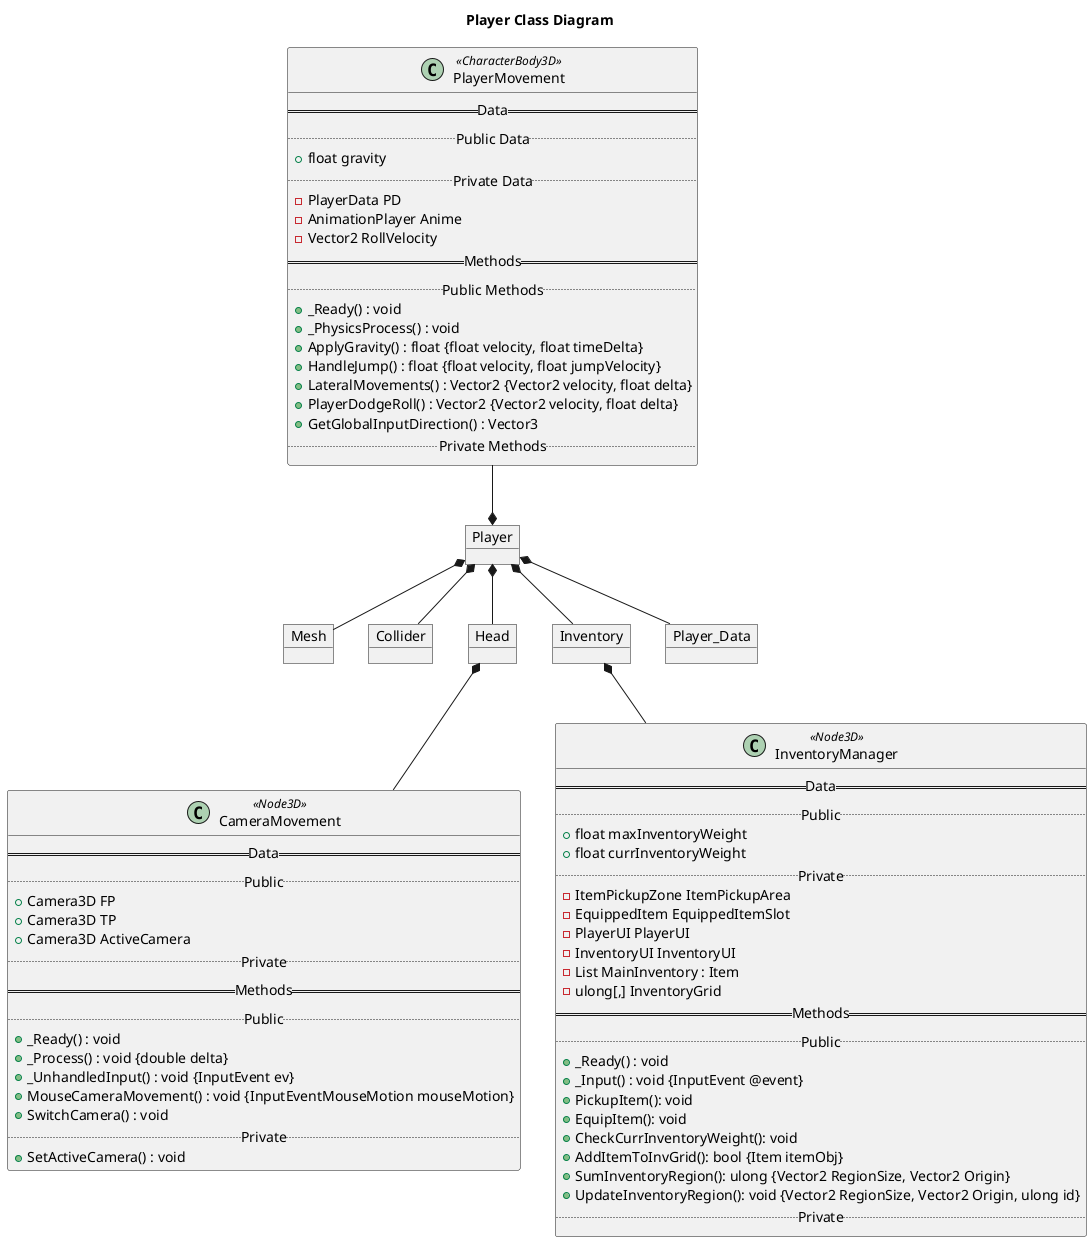 @startuml Player

title Player Class Diagram

object Player
object Mesh
object Collider
object Head
object Inventory
object Player_Data

class PlayerMovement <<CharacterBody3D>>{
    == Data ==
    .. Public Data ..
    +float gravity
    .. Private Data ..
    -PlayerData PD
    -AnimationPlayer Anime
    -Vector2 RollVelocity
    == Methods ==
    .. Public Methods ..
    +_Ready() : void
    +_PhysicsProcess() : void 
    +ApplyGravity() : float {float velocity, float timeDelta}
    +HandleJump() : float {float velocity, float jumpVelocity}
    +LateralMovements() : Vector2 {Vector2 velocity, float delta}
    +PlayerDodgeRoll() : Vector2 {Vector2 velocity, float delta}
    +GetGlobalInputDirection() : Vector3
    .. Private Methods ..
}

class CameraMovement <<Node3D>>{
    == Data ==
    .. Public ..
    +Camera3D FP
    +Camera3D TP
    +Camera3D ActiveCamera
    .. Private ..
    == Methods ==
    .. Public ..
    +_Ready() : void
    +_Process() : void {double delta}
    +_UnhandledInput() : void {InputEvent ev}
    +MouseCameraMovement() : void {InputEventMouseMotion mouseMotion}
    +SwitchCamera() : void
    .. Private ..
    +SetActiveCamera() : void
}

class InventoryManager <<Node3D>>{
    == Data ==
    .. Public ..
    +float maxInventoryWeight
    +float currInventoryWeight
    .. Private ..
    -ItemPickupZone ItemPickupArea
    -EquippedItem EquippedItemSlot
    -PlayerUI PlayerUI
    -InventoryUI InventoryUI
    -List MainInventory : Item
    -ulong[,] InventoryGrid
    == Methods ==
    .. Public ..
    +_Ready() : void
    +_Input() : void {InputEvent @event}
    +PickupItem(): void 
    +EquipItem(): void
    +CheckCurrInventoryWeight(): void
    +AddItemToInvGrid(): bool {Item itemObj}
    +SumInventoryRegion(): ulong {Vector2 RegionSize, Vector2 Origin}
    +UpdateInventoryRegion(): void {Vector2 RegionSize, Vector2 Origin, ulong id}
    .. Private ..
}

Player *-up- PlayerMovement
Player *-down- Mesh
Player *-down- Collider
Player *-down- Head
Player *-down- Inventory
Player *-down- Player_Data

Head *-down- CameraMovement
Inventory *-down- InventoryManager

@enduml